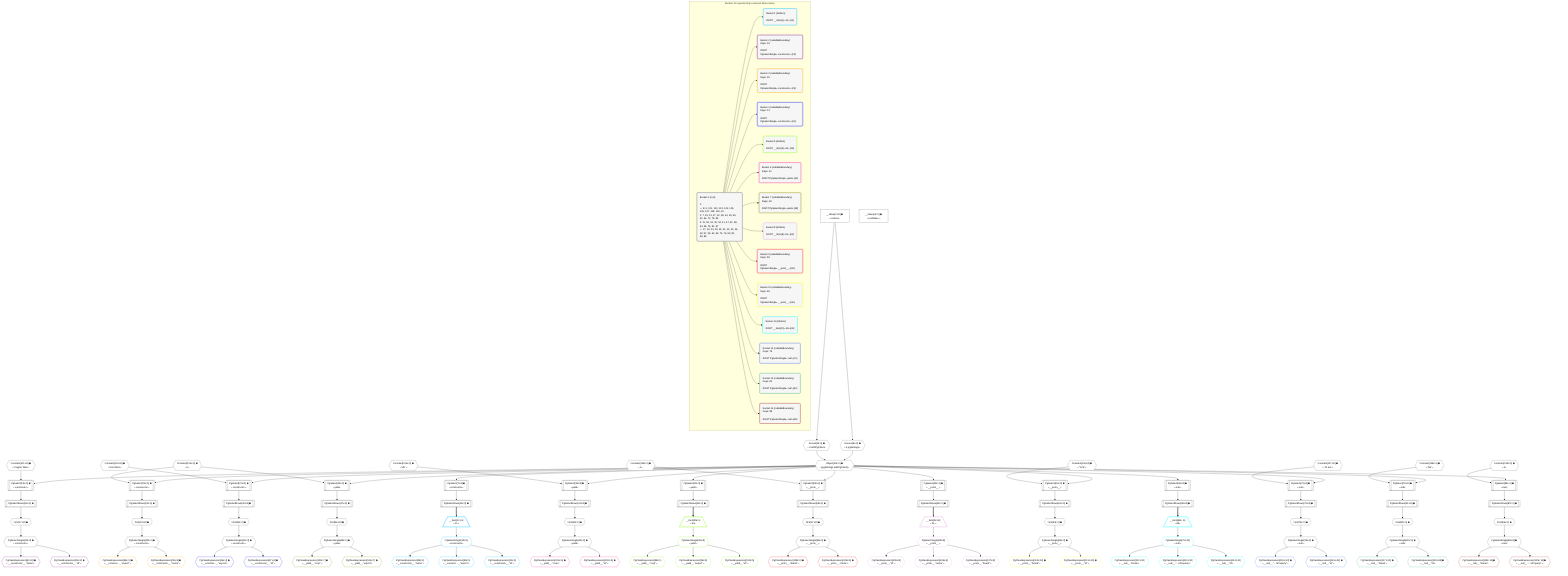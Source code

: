 %%{init: {'themeVariables': { 'fontSize': '12px'}}}%%
graph TD
    classDef path fill:#eee,stroke:#000,color:#000
    classDef plan fill:#fff,stroke-width:1px,color:#000
    classDef itemplan fill:#fff,stroke-width:2px,color:#000
    classDef unbatchedplan fill:#dff,stroke-width:1px,color:#000
    classDef sideeffectplan fill:#fcc,stroke-width:2px,color:#000
    classDef bucket fill:#f6f6f6,color:#000,stroke-width:2px,text-align:left


    %% plan dependencies
    Object10{{"Object[10∈0] ➊<br />ᐸ{pgSettings,withPgClient}ᐳ"}}:::plan
    Access8{{"Access[8∈0] ➊<br />ᐸ2.pgSettingsᐳ"}}:::plan
    Access9{{"Access[9∈0] ➊<br />ᐸ2.withPgClientᐳ"}}:::plan
    Access8 & Access9 --> Object10
    PgSelect15[["PgSelect[15∈0] ➊<br />ᐸconstructorᐳ"]]:::plan
    Constant121{{"Constant[121∈0] ➊<br />ᐸ'Copper Wire'ᐳ"}}:::plan
    Object10 & Constant121 --> PgSelect15
    PgSelect21[["PgSelect[21∈0] ➊<br />ᐸconstructorᐳ"]]:::plan
    Constant122{{"Constant[122∈0] ➊<br />ᐸ2ᐳ"}}:::plan
    Object10 & Constant122 --> PgSelect21
    PgSelect27[["PgSelect[27∈0] ➊<br />ᐸconstructorᐳ"]]:::plan
    Constant123{{"Constant[123∈0] ➊<br />ᐸ'Iron Mine'ᐳ"}}:::plan
    Object10 & Constant123 --> PgSelect27
    PgSelect38[["PgSelect[38∈0] ➊<br />ᐸyieldᐳ"]]:::plan
    Constant124{{"Constant[124∈0] ➊<br />ᐸ'UK'ᐳ"}}:::plan
    Object10 & Constant124 --> PgSelect38
    PgSelect44[["PgSelect[44∈0] ➊<br />ᐸyieldᐳ"]]:::plan
    Object10 & Constant122 --> PgSelect44
    PgSelect55[["PgSelect[55∈0] ➊<br />ᐸ__proto__ᐳ"]]:::plan
    Constant125{{"Constant[125∈0] ➊<br />ᐸ1ᐳ"}}:::plan
    Object10 & Constant125 --> PgSelect55
    PgSelect61[["PgSelect[61∈0] ➊<br />ᐸ__proto__ᐳ"]]:::plan
    Constant126{{"Constant[126∈0] ➊<br />ᐸ'VCS'ᐳ"}}:::plan
    Object10 & Constant126 --> PgSelect61
    PgSelect72[["PgSelect[72∈0] ➊<br />ᐸnullᐳ"]]:::plan
    Constant127{{"Constant[127∈0] ➊<br />ᐸ'10 am'ᐳ"}}:::plan
    Object10 & Constant127 --> PgSelect72
    PgSelect78[["PgSelect[78∈0] ➊<br />ᐸnullᐳ"]]:::plan
    Constant128{{"Constant[128∈0] ➊<br />ᐸ'flat'ᐳ"}}:::plan
    Object10 & Constant128 --> PgSelect78
    PgSelect84[["PgSelect[84∈0] ➊<br />ᐸnullᐳ"]]:::plan
    Constant129{{"Constant[129∈0] ➊<br />ᐸ3ᐳ"}}:::plan
    Object10 & Constant129 --> PgSelect84
    PgSelect7[["PgSelect[7∈0] ➊<br />ᐸconstructorᐳ"]]:::plan
    Object10 --> PgSelect7
    __Value2["__Value[2∈0] ➊<br />ᐸcontextᐳ"]:::plan
    __Value2 --> Access8
    __Value2 --> Access9
    PgSelectRows11[["PgSelectRows[11∈0] ➊"]]:::plan
    PgSelect7 --> PgSelectRows11
    First17{{"First[17∈0] ➊"}}:::plan
    PgSelectRows18[["PgSelectRows[18∈0] ➊"]]:::plan
    PgSelectRows18 --> First17
    PgSelect15 --> PgSelectRows18
    PgSelectSingle19{{"PgSelectSingle[19∈0] ➊<br />ᐸconstructorᐳ"}}:::plan
    First17 --> PgSelectSingle19
    First23{{"First[23∈0] ➊"}}:::plan
    PgSelectRows24[["PgSelectRows[24∈0] ➊"]]:::plan
    PgSelectRows24 --> First23
    PgSelect21 --> PgSelectRows24
    PgSelectSingle25{{"PgSelectSingle[25∈0] ➊<br />ᐸconstructorᐳ"}}:::plan
    First23 --> PgSelectSingle25
    First29{{"First[29∈0] ➊"}}:::plan
    PgSelectRows30[["PgSelectRows[30∈0] ➊"]]:::plan
    PgSelectRows30 --> First29
    PgSelect27 --> PgSelectRows30
    PgSelectSingle31{{"PgSelectSingle[31∈0] ➊<br />ᐸconstructorᐳ"}}:::plan
    First29 --> PgSelectSingle31
    PgSelect32[["PgSelect[32∈0] ➊<br />ᐸyieldᐳ"]]:::plan
    Object10 --> PgSelect32
    PgSelectRows34[["PgSelectRows[34∈0] ➊"]]:::plan
    PgSelect32 --> PgSelectRows34
    First40{{"First[40∈0] ➊"}}:::plan
    PgSelectRows41[["PgSelectRows[41∈0] ➊"]]:::plan
    PgSelectRows41 --> First40
    PgSelect38 --> PgSelectRows41
    PgSelectSingle42{{"PgSelectSingle[42∈0] ➊<br />ᐸyieldᐳ"}}:::plan
    First40 --> PgSelectSingle42
    First46{{"First[46∈0] ➊"}}:::plan
    PgSelectRows47[["PgSelectRows[47∈0] ➊"]]:::plan
    PgSelectRows47 --> First46
    PgSelect44 --> PgSelectRows47
    PgSelectSingle48{{"PgSelectSingle[48∈0] ➊<br />ᐸyieldᐳ"}}:::plan
    First46 --> PgSelectSingle48
    PgSelect49[["PgSelect[49∈0] ➊<br />ᐸ__proto__ᐳ"]]:::plan
    Object10 --> PgSelect49
    PgSelectRows51[["PgSelectRows[51∈0] ➊"]]:::plan
    PgSelect49 --> PgSelectRows51
    First57{{"First[57∈0] ➊"}}:::plan
    PgSelectRows58[["PgSelectRows[58∈0] ➊"]]:::plan
    PgSelectRows58 --> First57
    PgSelect55 --> PgSelectRows58
    PgSelectSingle59{{"PgSelectSingle[59∈0] ➊<br />ᐸ__proto__ᐳ"}}:::plan
    First57 --> PgSelectSingle59
    First63{{"First[63∈0] ➊"}}:::plan
    PgSelectRows64[["PgSelectRows[64∈0] ➊"]]:::plan
    PgSelectRows64 --> First63
    PgSelect61 --> PgSelectRows64
    PgSelectSingle65{{"PgSelectSingle[65∈0] ➊<br />ᐸ__proto__ᐳ"}}:::plan
    First63 --> PgSelectSingle65
    PgSelect66[["PgSelect[66∈0] ➊<br />ᐸnullᐳ"]]:::plan
    Object10 --> PgSelect66
    PgSelectRows68[["PgSelectRows[68∈0] ➊"]]:::plan
    PgSelect66 --> PgSelectRows68
    First74{{"First[74∈0] ➊"}}:::plan
    PgSelectRows75[["PgSelectRows[75∈0] ➊"]]:::plan
    PgSelectRows75 --> First74
    PgSelect72 --> PgSelectRows75
    PgSelectSingle76{{"PgSelectSingle[76∈0] ➊<br />ᐸnullᐳ"}}:::plan
    First74 --> PgSelectSingle76
    First80{{"First[80∈0] ➊"}}:::plan
    PgSelectRows81[["PgSelectRows[81∈0] ➊"]]:::plan
    PgSelectRows81 --> First80
    PgSelect78 --> PgSelectRows81
    PgSelectSingle82{{"PgSelectSingle[82∈0] ➊<br />ᐸnullᐳ"}}:::plan
    First80 --> PgSelectSingle82
    First86{{"First[86∈0] ➊"}}:::plan
    PgSelectRows87[["PgSelectRows[87∈0] ➊"]]:::plan
    PgSelectRows87 --> First86
    PgSelect84 --> PgSelectRows87
    PgSelectSingle88{{"PgSelectSingle[88∈0] ➊<br />ᐸnullᐳ"}}:::plan
    First86 --> PgSelectSingle88
    __Value4["__Value[4∈0] ➊<br />ᐸrootValueᐳ"]:::plan
    __Item12[/"__Item[12∈1]<br />ᐸ11ᐳ"\]:::itemplan
    PgSelectRows11 ==> __Item12
    PgSelectSingle13{{"PgSelectSingle[13∈1]<br />ᐸconstructorᐳ"}}:::plan
    __Item12 --> PgSelectSingle13
    PgClassExpression89{{"PgClassExpression[89∈1]<br />ᐸ__constructor__.”name”ᐳ"}}:::plan
    PgSelectSingle13 --> PgClassExpression89
    PgClassExpression90{{"PgClassExpression[90∈1]<br />ᐸ__construc..._.”export”ᐳ"}}:::plan
    PgSelectSingle13 --> PgClassExpression90
    PgClassExpression91{{"PgClassExpression[91∈1]<br />ᐸ__constructor__.”id”ᐳ"}}:::plan
    PgSelectSingle13 --> PgClassExpression91
    PgClassExpression92{{"PgClassExpression[92∈2] ➊<br />ᐸ__constructor__.”name”ᐳ"}}:::plan
    PgSelectSingle19 --> PgClassExpression92
    PgClassExpression93{{"PgClassExpression[93∈2] ➊<br />ᐸ__constructor__.”id”ᐳ"}}:::plan
    PgSelectSingle19 --> PgClassExpression93
    PgClassExpression94{{"PgClassExpression[94∈3] ➊<br />ᐸ__construc..._.”export”ᐳ"}}:::plan
    PgSelectSingle25 --> PgClassExpression94
    PgClassExpression95{{"PgClassExpression[95∈3] ➊<br />ᐸ__constructor__.”name”ᐳ"}}:::plan
    PgSelectSingle25 --> PgClassExpression95
    PgClassExpression96{{"PgClassExpression[96∈4] ➊<br />ᐸ__construc..._.”export”ᐳ"}}:::plan
    PgSelectSingle31 --> PgClassExpression96
    PgClassExpression97{{"PgClassExpression[97∈4] ➊<br />ᐸ__constructor__.”id”ᐳ"}}:::plan
    PgSelectSingle31 --> PgClassExpression97
    __Item35[/"__Item[35∈5]<br />ᐸ34ᐳ"\]:::itemplan
    PgSelectRows34 ==> __Item35
    PgSelectSingle36{{"PgSelectSingle[36∈5]<br />ᐸyieldᐳ"}}:::plan
    __Item35 --> PgSelectSingle36
    PgClassExpression98{{"PgClassExpression[98∈5]<br />ᐸ__yield__.”crop”ᐳ"}}:::plan
    PgSelectSingle36 --> PgClassExpression98
    PgClassExpression99{{"PgClassExpression[99∈5]<br />ᐸ__yield__.”export”ᐳ"}}:::plan
    PgSelectSingle36 --> PgClassExpression99
    PgClassExpression100{{"PgClassExpression[100∈5]<br />ᐸ__yield__.”id”ᐳ"}}:::plan
    PgSelectSingle36 --> PgClassExpression100
    PgClassExpression101{{"PgClassExpression[101∈6] ➊<br />ᐸ__yield__.”crop”ᐳ"}}:::plan
    PgSelectSingle42 --> PgClassExpression101
    PgClassExpression102{{"PgClassExpression[102∈6] ➊<br />ᐸ__yield__.”id”ᐳ"}}:::plan
    PgSelectSingle42 --> PgClassExpression102
    PgClassExpression103{{"PgClassExpression[103∈7] ➊<br />ᐸ__yield__.”crop”ᐳ"}}:::plan
    PgSelectSingle48 --> PgClassExpression103
    PgClassExpression104{{"PgClassExpression[104∈7] ➊<br />ᐸ__yield__.”export”ᐳ"}}:::plan
    PgSelectSingle48 --> PgClassExpression104
    __Item52[/"__Item[52∈8]<br />ᐸ51ᐳ"\]:::itemplan
    PgSelectRows51 ==> __Item52
    PgSelectSingle53{{"PgSelectSingle[53∈8]<br />ᐸ__proto__ᐳ"}}:::plan
    __Item52 --> PgSelectSingle53
    PgClassExpression105{{"PgClassExpression[105∈8]<br />ᐸ__proto__.”id”ᐳ"}}:::plan
    PgSelectSingle53 --> PgClassExpression105
    PgClassExpression106{{"PgClassExpression[106∈8]<br />ᐸ__proto__.”name”ᐳ"}}:::plan
    PgSelectSingle53 --> PgClassExpression106
    PgClassExpression107{{"PgClassExpression[107∈8]<br />ᐸ__proto__.”brand”ᐳ"}}:::plan
    PgSelectSingle53 --> PgClassExpression107
    PgClassExpression108{{"PgClassExpression[108∈9] ➊<br />ᐸ__proto__.”brand”ᐳ"}}:::plan
    PgSelectSingle59 --> PgClassExpression108
    PgClassExpression109{{"PgClassExpression[109∈9] ➊<br />ᐸ__proto__.”name”ᐳ"}}:::plan
    PgSelectSingle59 --> PgClassExpression109
    PgClassExpression110{{"PgClassExpression[110∈10] ➊<br />ᐸ__proto__.”brand”ᐳ"}}:::plan
    PgSelectSingle65 --> PgClassExpression110
    PgClassExpression111{{"PgClassExpression[111∈10] ➊<br />ᐸ__proto__.”id”ᐳ"}}:::plan
    PgSelectSingle65 --> PgClassExpression111
    __Item69[/"__Item[69∈11]<br />ᐸ68ᐳ"\]:::itemplan
    PgSelectRows68 ==> __Item69
    PgSelectSingle70{{"PgSelectSingle[70∈11]<br />ᐸnullᐳ"}}:::plan
    __Item69 --> PgSelectSingle70
    PgClassExpression112{{"PgClassExpression[112∈11]<br />ᐸ__null__.”break”ᐳ"}}:::plan
    PgSelectSingle70 --> PgClassExpression112
    PgClassExpression113{{"PgClassExpression[113∈11]<br />ᐸ__null__.”...nProperty”ᐳ"}}:::plan
    PgSelectSingle70 --> PgClassExpression113
    PgClassExpression114{{"PgClassExpression[114∈11]<br />ᐸ__null__.”id”ᐳ"}}:::plan
    PgSelectSingle70 --> PgClassExpression114
    PgClassExpression115{{"PgClassExpression[115∈12] ➊<br />ᐸ__null__.”...nProperty”ᐳ"}}:::plan
    PgSelectSingle76 --> PgClassExpression115
    PgClassExpression116{{"PgClassExpression[116∈12] ➊<br />ᐸ__null__.”id”ᐳ"}}:::plan
    PgSelectSingle76 --> PgClassExpression116
    PgClassExpression117{{"PgClassExpression[117∈13] ➊<br />ᐸ__null__.”break”ᐳ"}}:::plan
    PgSelectSingle82 --> PgClassExpression117
    PgClassExpression118{{"PgClassExpression[118∈13] ➊<br />ᐸ__null__.”id”ᐳ"}}:::plan
    PgSelectSingle82 --> PgClassExpression118
    PgClassExpression119{{"PgClassExpression[119∈14] ➊<br />ᐸ__null__.”break”ᐳ"}}:::plan
    PgSelectSingle88 --> PgClassExpression119
    PgClassExpression120{{"PgClassExpression[120∈14] ➊<br />ᐸ__null__.”...nProperty”ᐳ"}}:::plan
    PgSelectSingle88 --> PgClassExpression120

    %% define steps

    subgraph "Buckets for queries/v4/js-reserved-table-names"
    Bucket0("Bucket 0 (root)<br /><br />1: <br />ᐳ: 8, 9, 121, 122, 123, 124, 125, 126, 127, 128, 129, 10<br />2: 7, 15, 21, 27, 32, 38, 44, 49, 55, 61, 66, 72, 78, 84<br />3: 11, 18, 24, 30, 34, 41, 47, 51, 58, 64, 68, 75, 81, 87<br />ᐳ: 17, 19, 23, 25, 29, 31, 40, 42, 46, 48, 57, 59, 63, 65, 74, 76, 80, 82, 86, 88"):::bucket
    classDef bucket0 stroke:#696969
    class Bucket0,__Value2,__Value4,PgSelect7,Access8,Access9,Object10,PgSelectRows11,PgSelect15,First17,PgSelectRows18,PgSelectSingle19,PgSelect21,First23,PgSelectRows24,PgSelectSingle25,PgSelect27,First29,PgSelectRows30,PgSelectSingle31,PgSelect32,PgSelectRows34,PgSelect38,First40,PgSelectRows41,PgSelectSingle42,PgSelect44,First46,PgSelectRows47,PgSelectSingle48,PgSelect49,PgSelectRows51,PgSelect55,First57,PgSelectRows58,PgSelectSingle59,PgSelect61,First63,PgSelectRows64,PgSelectSingle65,PgSelect66,PgSelectRows68,PgSelect72,First74,PgSelectRows75,PgSelectSingle76,PgSelect78,First80,PgSelectRows81,PgSelectSingle82,PgSelect84,First86,PgSelectRows87,PgSelectSingle88,Constant121,Constant122,Constant123,Constant124,Constant125,Constant126,Constant127,Constant128,Constant129 bucket0
    Bucket1("Bucket 1 (listItem)<br /><br />ROOT __Item{1}ᐸ11ᐳ[12]"):::bucket
    classDef bucket1 stroke:#00bfff
    class Bucket1,__Item12,PgSelectSingle13,PgClassExpression89,PgClassExpression90,PgClassExpression91 bucket1
    Bucket2("Bucket 2 (nullableBoundary)<br />Deps: 19<br /><br />ROOT PgSelectSingleᐸconstructorᐳ[19]"):::bucket
    classDef bucket2 stroke:#7f007f
    class Bucket2,PgClassExpression92,PgClassExpression93 bucket2
    Bucket3("Bucket 3 (nullableBoundary)<br />Deps: 25<br /><br />ROOT PgSelectSingleᐸconstructorᐳ[25]"):::bucket
    classDef bucket3 stroke:#ffa500
    class Bucket3,PgClassExpression94,PgClassExpression95 bucket3
    Bucket4("Bucket 4 (nullableBoundary)<br />Deps: 31<br /><br />ROOT PgSelectSingleᐸconstructorᐳ[31]"):::bucket
    classDef bucket4 stroke:#0000ff
    class Bucket4,PgClassExpression96,PgClassExpression97 bucket4
    Bucket5("Bucket 5 (listItem)<br /><br />ROOT __Item{5}ᐸ34ᐳ[35]"):::bucket
    classDef bucket5 stroke:#7fff00
    class Bucket5,__Item35,PgSelectSingle36,PgClassExpression98,PgClassExpression99,PgClassExpression100 bucket5
    Bucket6("Bucket 6 (nullableBoundary)<br />Deps: 42<br /><br />ROOT PgSelectSingleᐸyieldᐳ[42]"):::bucket
    classDef bucket6 stroke:#ff1493
    class Bucket6,PgClassExpression101,PgClassExpression102 bucket6
    Bucket7("Bucket 7 (nullableBoundary)<br />Deps: 48<br /><br />ROOT PgSelectSingleᐸyieldᐳ[48]"):::bucket
    classDef bucket7 stroke:#808000
    class Bucket7,PgClassExpression103,PgClassExpression104 bucket7
    Bucket8("Bucket 8 (listItem)<br /><br />ROOT __Item{8}ᐸ51ᐳ[52]"):::bucket
    classDef bucket8 stroke:#dda0dd
    class Bucket8,__Item52,PgSelectSingle53,PgClassExpression105,PgClassExpression106,PgClassExpression107 bucket8
    Bucket9("Bucket 9 (nullableBoundary)<br />Deps: 59<br /><br />ROOT PgSelectSingleᐸ__proto__ᐳ[59]"):::bucket
    classDef bucket9 stroke:#ff0000
    class Bucket9,PgClassExpression108,PgClassExpression109 bucket9
    Bucket10("Bucket 10 (nullableBoundary)<br />Deps: 65<br /><br />ROOT PgSelectSingleᐸ__proto__ᐳ[65]"):::bucket
    classDef bucket10 stroke:#ffff00
    class Bucket10,PgClassExpression110,PgClassExpression111 bucket10
    Bucket11("Bucket 11 (listItem)<br /><br />ROOT __Item{11}ᐸ68ᐳ[69]"):::bucket
    classDef bucket11 stroke:#00ffff
    class Bucket11,__Item69,PgSelectSingle70,PgClassExpression112,PgClassExpression113,PgClassExpression114 bucket11
    Bucket12("Bucket 12 (nullableBoundary)<br />Deps: 76<br /><br />ROOT PgSelectSingleᐸnullᐳ[76]"):::bucket
    classDef bucket12 stroke:#4169e1
    class Bucket12,PgClassExpression115,PgClassExpression116 bucket12
    Bucket13("Bucket 13 (nullableBoundary)<br />Deps: 82<br /><br />ROOT PgSelectSingleᐸnullᐳ[82]"):::bucket
    classDef bucket13 stroke:#3cb371
    class Bucket13,PgClassExpression117,PgClassExpression118 bucket13
    Bucket14("Bucket 14 (nullableBoundary)<br />Deps: 88<br /><br />ROOT PgSelectSingleᐸnullᐳ[88]"):::bucket
    classDef bucket14 stroke:#a52a2a
    class Bucket14,PgClassExpression119,PgClassExpression120 bucket14
    Bucket0 --> Bucket1 & Bucket2 & Bucket3 & Bucket4 & Bucket5 & Bucket6 & Bucket7 & Bucket8 & Bucket9 & Bucket10 & Bucket11 & Bucket12 & Bucket13 & Bucket14
    end